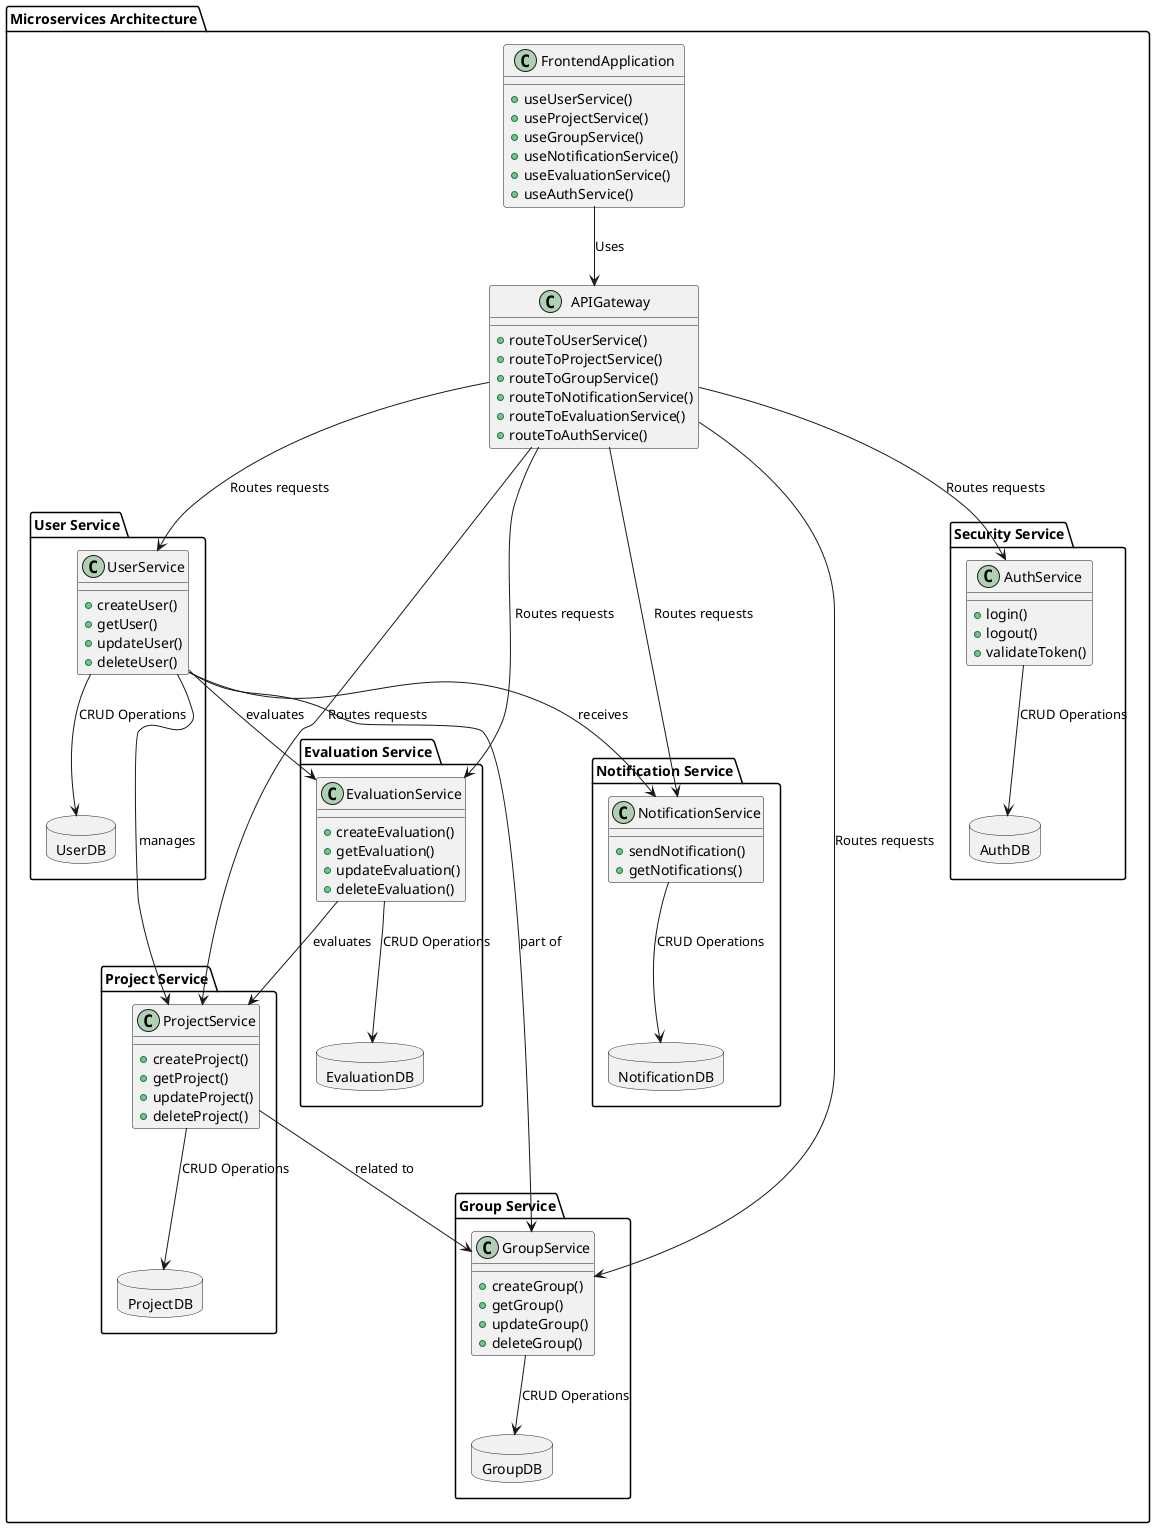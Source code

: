 @startuml

package "Microservices Architecture" {

    package "User Service" {
        class UserService {
            + createUser()
            + getUser()
            + updateUser()
            + deleteUser()
        }

        database "UserDB" {
        }
    }

    package "Project Service" {
        class ProjectService {
            + createProject()
            + getProject()
            + updateProject()
            + deleteProject()
        }

        database "ProjectDB" {
        }
    }

    package "Group Service" {
        class GroupService {
            + createGroup()
            + getGroup()
            + updateGroup()
            + deleteGroup()
        }

        database "GroupDB" {
        }
    }

    package "Notification Service" {
        class NotificationService {
            + sendNotification()
            + getNotifications()
        }

        database "NotificationDB" {
        }
    }

    package "Evaluation Service" {
        class EvaluationService {
            + createEvaluation()
            + getEvaluation()
            + updateEvaluation()
            + deleteEvaluation()
        }

        database "EvaluationDB" {
        }
    }

    package "Security Service" {
        class AuthService {
            + login()
            + logout()
            + validateToken()
        }

        database "AuthDB" {
        }
    }

    class FrontendApplication {
        + useUserService()
        + useProjectService()
        + useGroupService()
        + useNotificationService()
        + useEvaluationService()
        + useAuthService()
    }

    class APIGateway {
        + routeToUserService()
        + routeToProjectService()
        + routeToGroupService()
        + routeToNotificationService()
        + routeToEvaluationService()
        + routeToAuthService()
    }

    FrontendApplication --> APIGateway : Uses
    APIGateway --> UserService : Routes requests
    APIGateway --> ProjectService : Routes requests
    APIGateway --> GroupService : Routes requests
    APIGateway --> NotificationService : Routes requests
    APIGateway --> EvaluationService : Routes requests
    APIGateway --> AuthService : Routes requests

    UserService --> UserDB : CRUD Operations
    ProjectService --> ProjectDB : CRUD Operations
    GroupService --> GroupDB : CRUD Operations
    NotificationService --> NotificationDB : CRUD Operations
    EvaluationService --> EvaluationDB : CRUD Operations
    AuthService --> AuthDB : CRUD Operations

    UserService --> ProjectService : manages
    UserService --> GroupService : part of
    UserService --> NotificationService : receives
    UserService --> EvaluationService : evaluates

    ProjectService --> GroupService : related to
    EvaluationService --> ProjectService : evaluates
}

@enduml
